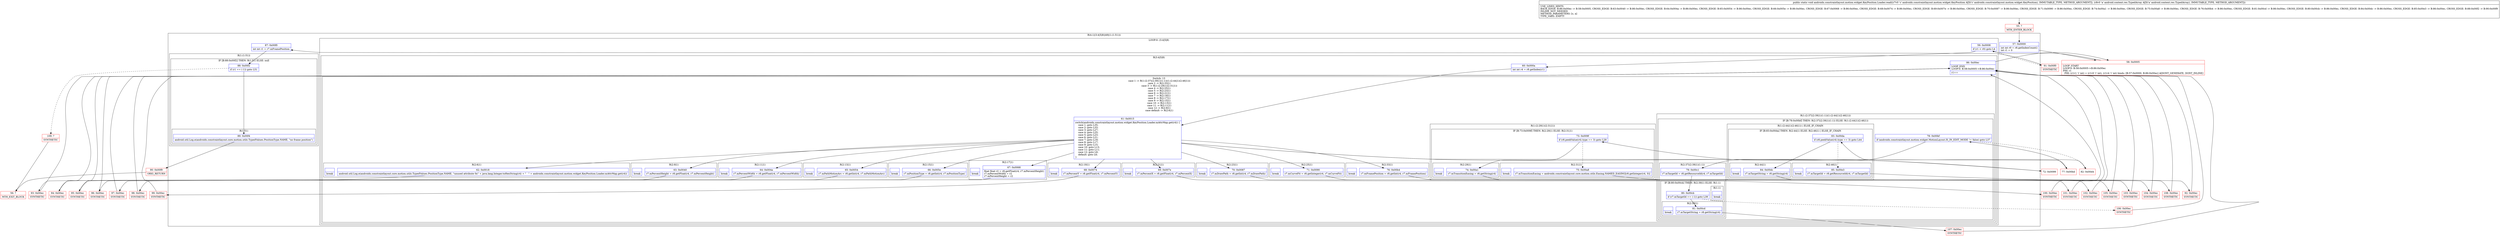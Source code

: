digraph "CFG forandroidx.constraintlayout.motion.widget.KeyPosition.Loader.read(Landroidx\/constraintlayout\/motion\/widget\/KeyPosition;Landroid\/content\/res\/TypedArray;)V" {
subgraph cluster_Region_1541529773 {
label = "R(4:1|(3:4|5|8)|49|(1:(1:51)))";
node [shape=record,color=blue];
Node_57 [shape=record,label="{57\:\ 0x0000|int int r0 = r8.getIndexCount()\lint r1 = 0\l}"];
subgraph cluster_LoopRegion_1106728893 {
label = "LOOP:0: (3:4|5|8)";
node [shape=record,color=blue];
Node_59 [shape=record,label="{59\:\ 0x0008|if (r1 \< r0) goto L4\l}"];
subgraph cluster_Region_669216710 {
label = "R(3:4|5|8)";
node [shape=record,color=blue];
Node_60 [shape=record,label="{60\:\ 0x000a|int int r4 = r8.getIndex(r1)\l}"];
subgraph cluster_SwitchRegion_916876755 {
label = "Switch: 13
 case 1 -> R(1:(2:37|(2:39|1)(1:1))(1:(2:44|1)(2:46|1)))
 case 2 -> R(2:33|1)
 case 3 -> R(1:(2:29|1)(2:31|1))
 case 4 -> R(2:25|1)
 case 5 -> R(2:23|1)
 case 6 -> R(2:21|1)
 case 7 -> R(2:19|1)
 case 8 -> R(2:17|1)
 case 9 -> R(2:15|1)
 case 10 -> R(2:13|1)
 case 11 -> R(2:11|1)
 case 12 -> R(2:9|1)
 case default -> R(2:6|1)";
node [shape=record,color=blue];
Node_61 [shape=record,label="{61\:\ 0x0015|switch(androidx.constraintlayout.motion.widget.KeyPosition.Loader.mAttrMap.get(r4)) \{\l    case 1: goto L35;\l    case 2: goto L33;\l    case 3: goto L27;\l    case 4: goto L25;\l    case 5: goto L23;\l    case 6: goto L21;\l    case 7: goto L19;\l    case 8: goto L17;\l    case 9: goto L15;\l    case 10: goto L13;\l    case 11: goto L11;\l    case 12: goto L9;\l    default: goto L6;\l\}\l}"];
subgraph cluster_Region_1521356550 {
label = "R(1:(2:37|(2:39|1)(1:1))(1:(2:44|1)(2:46|1)))";
node [shape=record,color=blue];
subgraph cluster_IfRegion_715005519 {
label = "IF [B:78:0x00bf] THEN: R(2:37|(2:39|1)(1:1)) ELSE: R(1:(2:44|1)(2:46|1))";
node [shape=record,color=blue];
Node_78 [shape=record,label="{78\:\ 0x00bf|if (androidx.constraintlayout.motion.widget.MotionLayout.IS_IN_EDIT_MODE != false) goto L37\l}"];
subgraph cluster_Region_1301777925 {
label = "R(2:37|(2:39|1)(1:1))";
node [shape=record,color=blue];
Node_79 [shape=record,label="{79\:\ 0x00c1|r7.mTargetId = r8.getResourceId(r4, r7.mTargetId)\l}"];
subgraph cluster_IfRegion_511905908 {
label = "IF [B:80:0x00cb] THEN: R(2:39|1) ELSE: R(1:1)";
node [shape=record,color=blue];
Node_80 [shape=record,label="{80\:\ 0x00cb|if (r7.mTargetId == (\-1)) goto L39\l}"];
subgraph cluster_Region_1907774766 {
label = "R(2:39|1)";
node [shape=record,color=blue];
Node_81 [shape=record,label="{81\:\ 0x00cd|r7.mTargetString = r8.getString(r4)\l}"];
Node_InsnContainer_2046968422 [shape=record,label="{|break\l}"];
}
subgraph cluster_Region_1358865439 {
label = "R(1:1)";
node [shape=record,color=blue];
Node_InsnContainer_180921385 [shape=record,label="{|break\l}"];
}
}
}
subgraph cluster_Region_214832564 {
label = "R(1:(2:44|1)(2:46|1)) | ELSE_IF_CHAIN\l";
node [shape=record,color=blue];
subgraph cluster_IfRegion_597659025 {
label = "IF [B:83:0x00da] THEN: R(2:44|1) ELSE: R(2:46|1) | ELSE_IF_CHAIN\l";
node [shape=record,color=blue];
Node_83 [shape=record,label="{83\:\ 0x00da|if (r8.peekValue(r4).type == 3) goto L44\l}"];
subgraph cluster_Region_651338948 {
label = "R(2:44|1)";
node [shape=record,color=blue];
Node_84 [shape=record,label="{84\:\ 0x00dc|r7.mTargetString = r8.getString(r4)\l}"];
Node_InsnContainer_1689745209 [shape=record,label="{|break\l}"];
}
subgraph cluster_Region_1464132029 {
label = "R(2:46|1)";
node [shape=record,color=blue];
Node_85 [shape=record,label="{85\:\ 0x00e3|r7.mTargetId = r8.getResourceId(r4, r7.mTargetId)\l}"];
Node_InsnContainer_1103952364 [shape=record,label="{|break\l}"];
}
}
}
}
}
subgraph cluster_Region_345559390 {
label = "R(2:33|1)";
node [shape=record,color=blue];
Node_76 [shape=record,label="{76\:\ 0x00b4|r7.mFramePosition = r8.getInt(r4, r7.mFramePosition)\l}"];
Node_InsnContainer_241886224 [shape=record,label="{|break\l}"];
}
subgraph cluster_Region_1920279516 {
label = "R(1:(2:29|1)(2:31|1))";
node [shape=record,color=blue];
subgraph cluster_IfRegion_1261712729 {
label = "IF [B:73:0x009f] THEN: R(2:29|1) ELSE: R(2:31|1)";
node [shape=record,color=blue];
Node_73 [shape=record,label="{73\:\ 0x009f|if (r8.peekValue(r4).type == 3) goto L29\l}"];
subgraph cluster_Region_2020826239 {
label = "R(2:29|1)";
node [shape=record,color=blue];
Node_74 [shape=record,label="{74\:\ 0x00a1|r7.mTransitionEasing = r8.getString(r4)\l}"];
Node_InsnContainer_765758484 [shape=record,label="{|break\l}"];
}
subgraph cluster_Region_139072453 {
label = "R(2:31|1)";
node [shape=record,color=blue];
Node_75 [shape=record,label="{75\:\ 0x00a8|r7.mTransitionEasing = androidx.constraintlayout.core.motion.utils.Easing.NAMED_EASING[r8.getInteger(r4, 0)]\l}"];
Node_InsnContainer_184619989 [shape=record,label="{|break\l}"];
}
}
}
subgraph cluster_Region_1510613427 {
label = "R(2:25|1)";
node [shape=record,color=blue];
Node_71 [shape=record,label="{71\:\ 0x0090|r7.mCurveFit = r8.getInteger(r4, r7.mCurveFit)\l}"];
Node_InsnContainer_1385311425 [shape=record,label="{|break\l}"];
}
subgraph cluster_Region_821971286 {
label = "R(2:23|1)";
node [shape=record,color=blue];
Node_70 [shape=record,label="{70\:\ 0x0087|r7.mDrawPath = r8.getInt(r4, r7.mDrawPath)\l}"];
Node_InsnContainer_161648268 [shape=record,label="{|break\l}"];
}
subgraph cluster_Region_1384938386 {
label = "R(2:21|1)";
node [shape=record,color=blue];
Node_69 [shape=record,label="{69\:\ 0x007e|r7.mPercentX = r8.getFloat(r4, r7.mPercentX)\l}"];
Node_InsnContainer_7300992 [shape=record,label="{|break\l}"];
}
subgraph cluster_Region_167808573 {
label = "R(2:19|1)";
node [shape=record,color=blue];
Node_68 [shape=record,label="{68\:\ 0x0074|r7.mPercentY = r8.getFloat(r4, r7.mPercentY)\l}"];
Node_InsnContainer_57885667 [shape=record,label="{|break\l}"];
}
subgraph cluster_Region_17572215 {
label = "R(2:17|1)";
node [shape=record,color=blue];
Node_67 [shape=record,label="{67\:\ 0x0068|float float r2 = r8.getFloat(r4, r7.mPercentHeight)\lr7.mPercentWidth = r2\lr7.mPercentHeight = r2\l}"];
Node_InsnContainer_1078231912 [shape=record,label="{|break\l}"];
}
subgraph cluster_Region_1132100857 {
label = "R(2:15|1)";
node [shape=record,color=blue];
Node_66 [shape=record,label="{66\:\ 0x005e|r7.mPositionType = r8.getInt(r4, r7.mPositionType)\l}"];
Node_InsnContainer_1569698562 [shape=record,label="{|break\l}"];
}
subgraph cluster_Region_1922813935 {
label = "R(2:13|1)";
node [shape=record,color=blue];
Node_65 [shape=record,label="{65\:\ 0x0054|r7.mPathMotionArc = r8.getInt(r4, r7.mPathMotionArc)\l}"];
Node_InsnContainer_648514644 [shape=record,label="{|break\l}"];
}
subgraph cluster_Region_2086979303 {
label = "R(2:11|1)";
node [shape=record,color=blue];
Node_64 [shape=record,label="{64\:\ 0x004a|r7.mPercentWidth = r8.getFloat(r4, r7.mPercentWidth)\l}"];
Node_InsnContainer_1070776120 [shape=record,label="{|break\l}"];
}
subgraph cluster_Region_478369669 {
label = "R(2:9|1)";
node [shape=record,color=blue];
Node_63 [shape=record,label="{63\:\ 0x0040|r7.mPercentHeight = r8.getFloat(r4, r7.mPercentHeight)\l}"];
Node_InsnContainer_1542005865 [shape=record,label="{|break\l}"];
}
subgraph cluster_Region_210660696 {
label = "R(2:6|1)";
node [shape=record,color=blue];
Node_62 [shape=record,label="{62\:\ 0x0018|android.util.Log.e(androidx.constraintlayout.core.motion.utils.TypedValues.PositionType.NAME, \"unused attribute 0x\" + java.lang.Integer.toHexString(r4) + \"   \" + androidx.constraintlayout.motion.widget.KeyPosition.Loader.mAttrMap.get(r4))\l}"];
Node_InsnContainer_2078186421 [shape=record,label="{|break\l}"];
}
}
Node_86 [shape=record,label="{86\:\ 0x00ec|LOOP_END\lLOOP:0: B:58:0x0005\-\>B:86:0x00ec\l|r1++\l}"];
}
}
Node_87 [shape=record,label="{87\:\ 0x00f0|int int r1 = r7.mFramePosition\l}"];
subgraph cluster_Region_1627487670 {
label = "R(1:(1:51))";
node [shape=record,color=blue];
subgraph cluster_IfRegion_1654001060 {
label = "IF [B:88:0x00f2] THEN: R(1:51) ELSE: null";
node [shape=record,color=blue];
Node_88 [shape=record,label="{88\:\ 0x00f2|if (r1 == (\-1)) goto L51\l}"];
subgraph cluster_Region_1266689489 {
label = "R(1:51)";
node [shape=record,color=blue];
Node_89 [shape=record,label="{89\:\ 0x00f4|android.util.Log.e(androidx.constraintlayout.core.motion.utils.TypedValues.PositionType.NAME, \"no frame position\")\l}"];
}
}
}
}
Node_55 [shape=record,color=red,label="{55\:\ ?|MTH_ENTER_BLOCK\l}"];
Node_58 [shape=record,color=red,label="{58\:\ 0x0005|LOOP_START\lLOOP:0: B:58:0x0005\-\>B:86:0x00ec\lPHI: r1 \l  PHI: (r1v1 'i' int) = (r1v0 'i' int), (r1v4 'i' int) binds: [B:57:0x0000, B:86:0x00ec] A[DONT_GENERATE, DONT_INLINE]\l}"];
Node_93 [shape=record,color=red,label="{93\:\ 0x00ec|SYNTHETIC\l}"];
Node_94 [shape=record,color=red,label="{94\:\ 0x00ec|SYNTHETIC\l}"];
Node_95 [shape=record,color=red,label="{95\:\ 0x00ec|SYNTHETIC\l}"];
Node_96 [shape=record,color=red,label="{96\:\ 0x00ec|SYNTHETIC\l}"];
Node_97 [shape=record,color=red,label="{97\:\ 0x00ec|SYNTHETIC\l}"];
Node_98 [shape=record,color=red,label="{98\:\ 0x00ec|SYNTHETIC\l}"];
Node_99 [shape=record,color=red,label="{99\:\ 0x00ec|SYNTHETIC\l}"];
Node_100 [shape=record,color=red,label="{100\:\ 0x00ec|SYNTHETIC\l}"];
Node_101 [shape=record,color=red,label="{101\:\ 0x00ec|SYNTHETIC\l}"];
Node_102 [shape=record,color=red,label="{102\:\ 0x00ec|SYNTHETIC\l}"];
Node_72 [shape=record,color=red,label="{72\:\ 0x0099}"];
Node_103 [shape=record,color=red,label="{103\:\ 0x00ec|SYNTHETIC\l}"];
Node_104 [shape=record,color=red,label="{104\:\ 0x00ec|SYNTHETIC\l}"];
Node_105 [shape=record,color=red,label="{105\:\ 0x00ec|SYNTHETIC\l}"];
Node_77 [shape=record,color=red,label="{77\:\ 0x00bd}"];
Node_107 [shape=record,color=red,label="{107\:\ 0x00ec|SYNTHETIC\l}"];
Node_106 [shape=record,color=red,label="{106\:\ 0x00ec|SYNTHETIC\l}"];
Node_82 [shape=record,color=red,label="{82\:\ 0x00d4}"];
Node_108 [shape=record,color=red,label="{108\:\ 0x00ec|SYNTHETIC\l}"];
Node_92 [shape=record,color=red,label="{92\:\ 0x00ec|SYNTHETIC\l}"];
Node_91 [shape=record,color=red,label="{91\:\ 0x00f0|SYNTHETIC\l}"];
Node_90 [shape=record,color=red,label="{90\:\ 0x00f9|ORIG_RETURN\l}"];
Node_56 [shape=record,color=red,label="{56\:\ ?|MTH_EXIT_BLOCK\l}"];
Node_109 [shape=record,color=red,label="{109\:\ ?|SYNTHETIC\l}"];
MethodNode[shape=record,label="{public static void androidx.constraintlayout.motion.widget.KeyPosition.Loader.read((r7v0 'c' androidx.constraintlayout.motion.widget.KeyPosition A[D('c' androidx.constraintlayout.motion.widget.KeyPosition), IMMUTABLE_TYPE, METHOD_ARGUMENT]), (r8v0 'a' android.content.res.TypedArray A[D('a' android.content.res.TypedArray), IMMUTABLE_TYPE, METHOD_ARGUMENT]))  | USE_LINES_HINTS\lBACK_EDGE: B:86:0x00ec \-\> B:58:0x0005, CROSS_EDGE: B:63:0x0040 \-\> B:86:0x00ec, CROSS_EDGE: B:64:0x004a \-\> B:86:0x00ec, CROSS_EDGE: B:65:0x0054 \-\> B:86:0x00ec, CROSS_EDGE: B:66:0x005e \-\> B:86:0x00ec, CROSS_EDGE: B:67:0x0068 \-\> B:86:0x00ec, CROSS_EDGE: B:68:0x0074 \-\> B:86:0x00ec, CROSS_EDGE: B:69:0x007e \-\> B:86:0x00ec, CROSS_EDGE: B:70:0x0087 \-\> B:86:0x00ec, CROSS_EDGE: B:71:0x0090 \-\> B:86:0x00ec, CROSS_EDGE: B:74:0x00a1 \-\> B:86:0x00ec, CROSS_EDGE: B:75:0x00a8 \-\> B:86:0x00ec, CROSS_EDGE: B:76:0x00b4 \-\> B:86:0x00ec, CROSS_EDGE: B:81:0x00cd \-\> B:86:0x00ec, CROSS_EDGE: B:80:0x00cb \-\> B:86:0x00ec, CROSS_EDGE: B:84:0x00dc \-\> B:86:0x00ec, CROSS_EDGE: B:85:0x00e3 \-\> B:86:0x00ec, CROSS_EDGE: B:88:0x00f2 \-\> B:90:0x00f9\lINLINE_NOT_NEEDED\lMETHOD_PARAMETERS: [c, a]\lTYPE_VARS: EMPTY\l}"];
MethodNode -> Node_55;Node_57 -> Node_58;
Node_59 -> Node_60;
Node_59 -> Node_91[style=dashed];
Node_60 -> Node_61;
Node_61 -> Node_62;
Node_61 -> Node_63;
Node_61 -> Node_64;
Node_61 -> Node_65;
Node_61 -> Node_66;
Node_61 -> Node_67;
Node_61 -> Node_68;
Node_61 -> Node_69;
Node_61 -> Node_70;
Node_61 -> Node_71;
Node_61 -> Node_72;
Node_61 -> Node_76;
Node_61 -> Node_77;
Node_78 -> Node_79;
Node_78 -> Node_82[style=dashed];
Node_79 -> Node_80;
Node_80 -> Node_81;
Node_80 -> Node_106[style=dashed];
Node_81 -> Node_107;
Node_83 -> Node_84;
Node_83 -> Node_85[style=dashed];
Node_84 -> Node_108;
Node_85 -> Node_92;
Node_76 -> Node_105;
Node_73 -> Node_74;
Node_73 -> Node_75[style=dashed];
Node_74 -> Node_103;
Node_75 -> Node_104;
Node_71 -> Node_102;
Node_70 -> Node_101;
Node_69 -> Node_100;
Node_68 -> Node_99;
Node_67 -> Node_98;
Node_66 -> Node_97;
Node_65 -> Node_96;
Node_64 -> Node_95;
Node_63 -> Node_94;
Node_62 -> Node_93;
Node_86 -> Node_58;
Node_87 -> Node_88;
Node_88 -> Node_89;
Node_88 -> Node_109[style=dashed];
Node_89 -> Node_90;
Node_55 -> Node_57;
Node_58 -> Node_59;
Node_93 -> Node_86;
Node_94 -> Node_86;
Node_95 -> Node_86;
Node_96 -> Node_86;
Node_97 -> Node_86;
Node_98 -> Node_86;
Node_99 -> Node_86;
Node_100 -> Node_86;
Node_101 -> Node_86;
Node_102 -> Node_86;
Node_72 -> Node_73;
Node_103 -> Node_86;
Node_104 -> Node_86;
Node_105 -> Node_86;
Node_77 -> Node_78;
Node_107 -> Node_86;
Node_106 -> Node_86;
Node_82 -> Node_83;
Node_108 -> Node_86;
Node_92 -> Node_86;
Node_91 -> Node_87;
Node_90 -> Node_56;
Node_109 -> Node_56;
}

